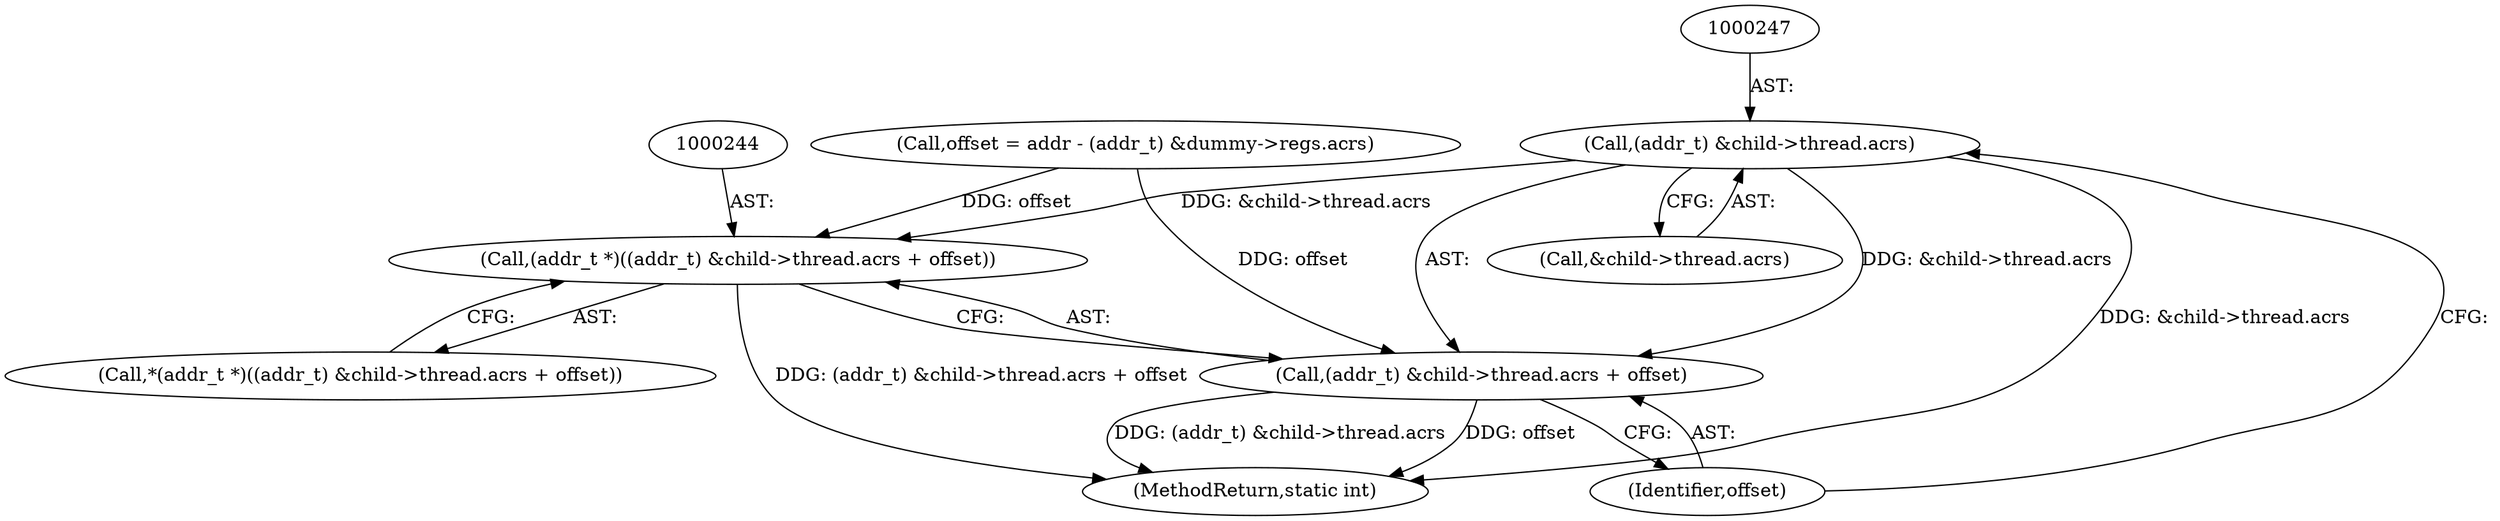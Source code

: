 digraph "0_linux_dab6cf55f81a6e16b8147aed9a843e1691dcd318@pointer" {
"1000246" [label="(Call,(addr_t) &child->thread.acrs)"];
"1000243" [label="(Call,(addr_t *)((addr_t) &child->thread.acrs + offset))"];
"1000245" [label="(Call,(addr_t) &child->thread.acrs + offset)"];
"1000245" [label="(Call,(addr_t) &child->thread.acrs + offset)"];
"1000242" [label="(Call,*(addr_t *)((addr_t) &child->thread.acrs + offset))"];
"1000248" [label="(Call,&child->thread.acrs)"];
"1000243" [label="(Call,(addr_t *)((addr_t) &child->thread.acrs + offset))"];
"1000246" [label="(Call,(addr_t) &child->thread.acrs)"];
"1000202" [label="(Call,offset = addr - (addr_t) &dummy->regs.acrs)"];
"1000392" [label="(MethodReturn,static int)"];
"1000254" [label="(Identifier,offset)"];
"1000246" -> "1000245"  [label="AST: "];
"1000246" -> "1000248"  [label="CFG: "];
"1000247" -> "1000246"  [label="AST: "];
"1000248" -> "1000246"  [label="AST: "];
"1000254" -> "1000246"  [label="CFG: "];
"1000246" -> "1000392"  [label="DDG: &child->thread.acrs"];
"1000246" -> "1000243"  [label="DDG: &child->thread.acrs"];
"1000246" -> "1000245"  [label="DDG: &child->thread.acrs"];
"1000243" -> "1000242"  [label="AST: "];
"1000243" -> "1000245"  [label="CFG: "];
"1000244" -> "1000243"  [label="AST: "];
"1000245" -> "1000243"  [label="AST: "];
"1000242" -> "1000243"  [label="CFG: "];
"1000243" -> "1000392"  [label="DDG: (addr_t) &child->thread.acrs + offset"];
"1000202" -> "1000243"  [label="DDG: offset"];
"1000245" -> "1000254"  [label="CFG: "];
"1000254" -> "1000245"  [label="AST: "];
"1000245" -> "1000392"  [label="DDG: offset"];
"1000245" -> "1000392"  [label="DDG: (addr_t) &child->thread.acrs"];
"1000202" -> "1000245"  [label="DDG: offset"];
}
